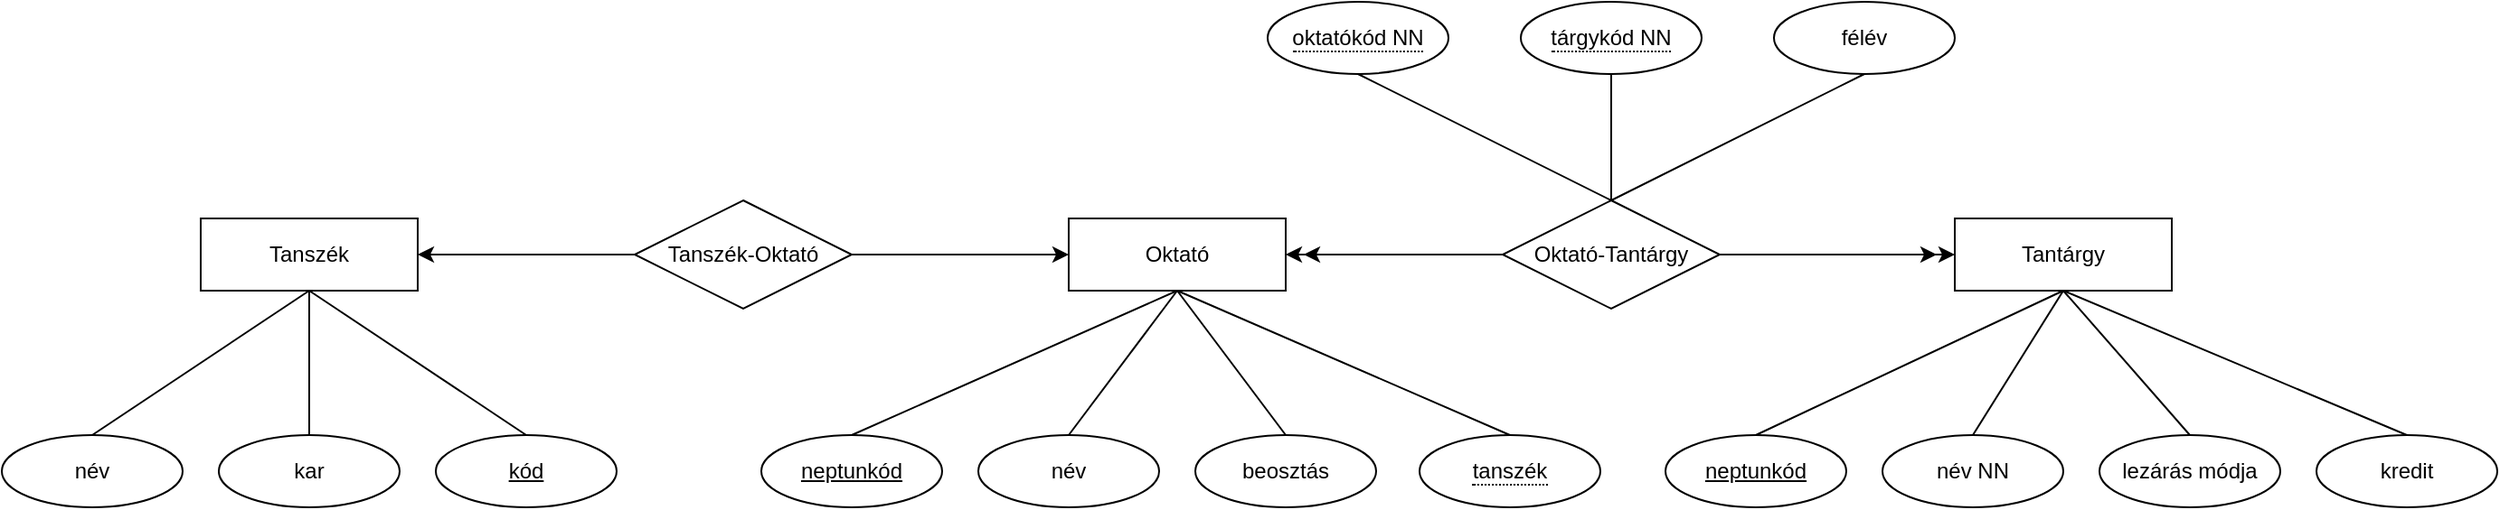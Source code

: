 <mxfile version="20.4.0" type="device"><diagram id="D5wStRDnoDAFieCCTo7d" name="1 oldal"><mxGraphModel dx="2249" dy="794" grid="1" gridSize="10" guides="1" tooltips="1" connect="1" arrows="1" fold="1" page="1" pageScale="1" pageWidth="827" pageHeight="1169" math="0" shadow="0"><root><mxCell id="0"/><mxCell id="1" parent="0"/><mxCell id="3o0It8nHzMqwjDZ6ghXP-1" value="Tanszék" style="whiteSpace=wrap;html=1;align=center;" vertex="1" parent="1"><mxGeometry x="-360" y="440" width="120" height="40" as="geometry"/></mxCell><mxCell id="3o0It8nHzMqwjDZ6ghXP-2" value="Oktató" style="whiteSpace=wrap;html=1;align=center;" vertex="1" parent="1"><mxGeometry x="120" y="440" width="120" height="40" as="geometry"/></mxCell><mxCell id="3o0It8nHzMqwjDZ6ghXP-3" value="Tantárgy" style="whiteSpace=wrap;html=1;align=center;" vertex="1" parent="1"><mxGeometry x="610" y="440" width="120" height="40" as="geometry"/></mxCell><mxCell id="3o0It8nHzMqwjDZ6ghXP-4" value="név" style="ellipse;whiteSpace=wrap;html=1;align=center;" vertex="1" parent="1"><mxGeometry x="-470" y="560" width="100" height="40" as="geometry"/></mxCell><mxCell id="3o0It8nHzMqwjDZ6ghXP-5" value="kar" style="ellipse;whiteSpace=wrap;html=1;align=center;" vertex="1" parent="1"><mxGeometry x="-350" y="560" width="100" height="40" as="geometry"/></mxCell><mxCell id="3o0It8nHzMqwjDZ6ghXP-6" value="kód" style="ellipse;whiteSpace=wrap;html=1;align=center;fontStyle=4;" vertex="1" parent="1"><mxGeometry x="-230" y="560" width="100" height="40" as="geometry"/></mxCell><mxCell id="3o0It8nHzMqwjDZ6ghXP-7" value="" style="endArrow=none;html=1;rounded=0;entryX=0.5;entryY=1;entryDx=0;entryDy=0;exitX=0.5;exitY=0;exitDx=0;exitDy=0;" edge="1" parent="1" source="3o0It8nHzMqwjDZ6ghXP-4" target="3o0It8nHzMqwjDZ6ghXP-1"><mxGeometry width="50" height="50" relative="1" as="geometry"><mxPoint x="390" y="430" as="sourcePoint"/><mxPoint x="440" y="380" as="targetPoint"/></mxGeometry></mxCell><mxCell id="3o0It8nHzMqwjDZ6ghXP-8" value="" style="endArrow=none;html=1;rounded=0;exitX=0.5;exitY=1;exitDx=0;exitDy=0;entryX=0.5;entryY=0;entryDx=0;entryDy=0;" edge="1" parent="1" source="3o0It8nHzMqwjDZ6ghXP-1" target="3o0It8nHzMqwjDZ6ghXP-5"><mxGeometry width="50" height="50" relative="1" as="geometry"><mxPoint x="390" y="430" as="sourcePoint"/><mxPoint x="440" y="380" as="targetPoint"/></mxGeometry></mxCell><mxCell id="3o0It8nHzMqwjDZ6ghXP-9" value="" style="endArrow=none;html=1;rounded=0;entryX=0.5;entryY=0;entryDx=0;entryDy=0;exitX=0.5;exitY=1;exitDx=0;exitDy=0;" edge="1" parent="1" source="3o0It8nHzMqwjDZ6ghXP-1" target="3o0It8nHzMqwjDZ6ghXP-6"><mxGeometry width="50" height="50" relative="1" as="geometry"><mxPoint x="390" y="430" as="sourcePoint"/><mxPoint x="440" y="380" as="targetPoint"/></mxGeometry></mxCell><mxCell id="3o0It8nHzMqwjDZ6ghXP-10" value="neptunkód" style="ellipse;whiteSpace=wrap;html=1;align=center;fontStyle=4;" vertex="1" parent="1"><mxGeometry x="-50" y="560" width="100" height="40" as="geometry"/></mxCell><mxCell id="3o0It8nHzMqwjDZ6ghXP-11" value="név" style="ellipse;whiteSpace=wrap;html=1;align=center;" vertex="1" parent="1"><mxGeometry x="70" y="560" width="100" height="40" as="geometry"/></mxCell><mxCell id="3o0It8nHzMqwjDZ6ghXP-12" value="beosztás" style="ellipse;whiteSpace=wrap;html=1;align=center;" vertex="1" parent="1"><mxGeometry x="190" y="560" width="100" height="40" as="geometry"/></mxCell><mxCell id="3o0It8nHzMqwjDZ6ghXP-13" value="&lt;span style=&quot;border-bottom: 1px dotted&quot;&gt;tanszék&lt;br&gt;&lt;/span&gt;" style="ellipse;whiteSpace=wrap;html=1;align=center;" vertex="1" parent="1"><mxGeometry x="314" y="560" width="100" height="40" as="geometry"/></mxCell><mxCell id="3o0It8nHzMqwjDZ6ghXP-14" value="" style="endArrow=none;html=1;rounded=0;entryX=0.5;entryY=1;entryDx=0;entryDy=0;exitX=0.5;exitY=0;exitDx=0;exitDy=0;" edge="1" parent="1" source="3o0It8nHzMqwjDZ6ghXP-10" target="3o0It8nHzMqwjDZ6ghXP-2"><mxGeometry width="50" height="50" relative="1" as="geometry"><mxPoint x="390" y="430" as="sourcePoint"/><mxPoint x="440" y="380" as="targetPoint"/></mxGeometry></mxCell><mxCell id="3o0It8nHzMqwjDZ6ghXP-15" value="" style="endArrow=none;html=1;rounded=0;entryX=0.5;entryY=1;entryDx=0;entryDy=0;exitX=0.5;exitY=0;exitDx=0;exitDy=0;" edge="1" parent="1" source="3o0It8nHzMqwjDZ6ghXP-11" target="3o0It8nHzMqwjDZ6ghXP-2"><mxGeometry width="50" height="50" relative="1" as="geometry"><mxPoint x="390" y="430" as="sourcePoint"/><mxPoint x="440" y="380" as="targetPoint"/></mxGeometry></mxCell><mxCell id="3o0It8nHzMqwjDZ6ghXP-16" value="" style="endArrow=none;html=1;rounded=0;entryX=0.5;entryY=1;entryDx=0;entryDy=0;exitX=0.5;exitY=0;exitDx=0;exitDy=0;" edge="1" parent="1" source="3o0It8nHzMqwjDZ6ghXP-12" target="3o0It8nHzMqwjDZ6ghXP-2"><mxGeometry width="50" height="50" relative="1" as="geometry"><mxPoint x="390" y="430" as="sourcePoint"/><mxPoint x="440" y="380" as="targetPoint"/></mxGeometry></mxCell><mxCell id="3o0It8nHzMqwjDZ6ghXP-17" value="" style="endArrow=none;html=1;rounded=0;exitX=0.5;exitY=0;exitDx=0;exitDy=0;entryX=0.5;entryY=1;entryDx=0;entryDy=0;" edge="1" parent="1" source="3o0It8nHzMqwjDZ6ghXP-13" target="3o0It8nHzMqwjDZ6ghXP-2"><mxGeometry width="50" height="50" relative="1" as="geometry"><mxPoint x="390" y="430" as="sourcePoint"/><mxPoint x="560" y="290" as="targetPoint"/></mxGeometry></mxCell><mxCell id="3o0It8nHzMqwjDZ6ghXP-18" value="neptunkód" style="ellipse;whiteSpace=wrap;html=1;align=center;fontStyle=4;" vertex="1" parent="1"><mxGeometry x="450" y="560" width="100" height="40" as="geometry"/></mxCell><mxCell id="3o0It8nHzMqwjDZ6ghXP-19" value="név NN" style="ellipse;whiteSpace=wrap;html=1;align=center;" vertex="1" parent="1"><mxGeometry x="570" y="560" width="100" height="40" as="geometry"/></mxCell><mxCell id="3o0It8nHzMqwjDZ6ghXP-20" value="kredit" style="ellipse;whiteSpace=wrap;html=1;align=center;" vertex="1" parent="1"><mxGeometry x="810" y="560" width="100" height="40" as="geometry"/></mxCell><mxCell id="3o0It8nHzMqwjDZ6ghXP-21" value="lezárás módja" style="ellipse;whiteSpace=wrap;html=1;align=center;" vertex="1" parent="1"><mxGeometry x="690" y="560" width="100" height="40" as="geometry"/></mxCell><mxCell id="3o0It8nHzMqwjDZ6ghXP-22" value="" style="endArrow=none;html=1;rounded=0;entryX=0.5;entryY=1;entryDx=0;entryDy=0;exitX=0.5;exitY=0;exitDx=0;exitDy=0;" edge="1" parent="1" source="3o0It8nHzMqwjDZ6ghXP-18" target="3o0It8nHzMqwjDZ6ghXP-3"><mxGeometry width="50" height="50" relative="1" as="geometry"><mxPoint x="390" y="430" as="sourcePoint"/><mxPoint x="440" y="380" as="targetPoint"/></mxGeometry></mxCell><mxCell id="3o0It8nHzMqwjDZ6ghXP-23" value="" style="endArrow=none;html=1;rounded=0;exitX=0.5;exitY=1;exitDx=0;exitDy=0;entryX=0.5;entryY=0;entryDx=0;entryDy=0;" edge="1" parent="1" source="3o0It8nHzMqwjDZ6ghXP-3" target="3o0It8nHzMqwjDZ6ghXP-19"><mxGeometry width="50" height="50" relative="1" as="geometry"><mxPoint x="390" y="430" as="sourcePoint"/><mxPoint x="440" y="380" as="targetPoint"/></mxGeometry></mxCell><mxCell id="3o0It8nHzMqwjDZ6ghXP-24" value="" style="endArrow=none;html=1;rounded=0;exitX=0.5;exitY=1;exitDx=0;exitDy=0;entryX=0.5;entryY=0;entryDx=0;entryDy=0;" edge="1" parent="1" source="3o0It8nHzMqwjDZ6ghXP-3" target="3o0It8nHzMqwjDZ6ghXP-20"><mxGeometry width="50" height="50" relative="1" as="geometry"><mxPoint x="390" y="430" as="sourcePoint"/><mxPoint x="440" y="380" as="targetPoint"/></mxGeometry></mxCell><mxCell id="3o0It8nHzMqwjDZ6ghXP-25" value="" style="endArrow=none;html=1;rounded=0;exitX=0.5;exitY=1;exitDx=0;exitDy=0;entryX=0.5;entryY=0;entryDx=0;entryDy=0;" edge="1" parent="1" source="3o0It8nHzMqwjDZ6ghXP-3" target="3o0It8nHzMqwjDZ6ghXP-21"><mxGeometry width="50" height="50" relative="1" as="geometry"><mxPoint x="390" y="430" as="sourcePoint"/><mxPoint x="440" y="380" as="targetPoint"/></mxGeometry></mxCell><mxCell id="3o0It8nHzMqwjDZ6ghXP-26" value="Oktató-Tantárgy" style="shape=rhombus;perimeter=rhombusPerimeter;whiteSpace=wrap;html=1;align=center;" vertex="1" parent="1"><mxGeometry x="360" y="430" width="120" height="60" as="geometry"/></mxCell><mxCell id="3o0It8nHzMqwjDZ6ghXP-27" value="&lt;span style=&quot;border-bottom: 1px dotted&quot;&gt;oktatókód NN&lt;br&gt;&lt;/span&gt;" style="ellipse;whiteSpace=wrap;html=1;align=center;" vertex="1" parent="1"><mxGeometry x="230" y="320" width="100" height="40" as="geometry"/></mxCell><mxCell id="3o0It8nHzMqwjDZ6ghXP-28" value="&lt;span style=&quot;border-bottom: 1px dotted&quot;&gt;tárgykód NN&lt;br&gt;&lt;/span&gt;" style="ellipse;whiteSpace=wrap;html=1;align=center;" vertex="1" parent="1"><mxGeometry x="370" y="320" width="100" height="40" as="geometry"/></mxCell><mxCell id="3o0It8nHzMqwjDZ6ghXP-29" value="félév" style="ellipse;whiteSpace=wrap;html=1;align=center;" vertex="1" parent="1"><mxGeometry x="510" y="320" width="100" height="40" as="geometry"/></mxCell><mxCell id="3o0It8nHzMqwjDZ6ghXP-30" value="" style="endArrow=none;html=1;rounded=0;exitX=0.5;exitY=0;exitDx=0;exitDy=0;entryX=0.5;entryY=1;entryDx=0;entryDy=0;" edge="1" parent="1" source="3o0It8nHzMqwjDZ6ghXP-26" target="3o0It8nHzMqwjDZ6ghXP-28"><mxGeometry width="50" height="50" relative="1" as="geometry"><mxPoint x="640" y="430" as="sourcePoint"/><mxPoint x="690" y="380" as="targetPoint"/></mxGeometry></mxCell><mxCell id="3o0It8nHzMqwjDZ6ghXP-31" value="" style="endArrow=none;html=1;rounded=0;exitX=0.5;exitY=0;exitDx=0;exitDy=0;entryX=0.5;entryY=1;entryDx=0;entryDy=0;" edge="1" parent="1" source="3o0It8nHzMqwjDZ6ghXP-26" target="3o0It8nHzMqwjDZ6ghXP-29"><mxGeometry width="50" height="50" relative="1" as="geometry"><mxPoint x="640" y="430" as="sourcePoint"/><mxPoint x="690" y="380" as="targetPoint"/></mxGeometry></mxCell><mxCell id="3o0It8nHzMqwjDZ6ghXP-32" value="" style="endArrow=none;html=1;rounded=0;exitX=0.5;exitY=0;exitDx=0;exitDy=0;entryX=0.5;entryY=1;entryDx=0;entryDy=0;" edge="1" parent="1" source="3o0It8nHzMqwjDZ6ghXP-26" target="3o0It8nHzMqwjDZ6ghXP-27"><mxGeometry width="50" height="50" relative="1" as="geometry"><mxPoint x="640" y="430" as="sourcePoint"/><mxPoint x="690" y="380" as="targetPoint"/></mxGeometry></mxCell><mxCell id="3o0It8nHzMqwjDZ6ghXP-33" value="" style="endArrow=classic;html=1;rounded=0;exitX=1;exitY=0.5;exitDx=0;exitDy=0;entryX=0;entryY=0.5;entryDx=0;entryDy=0;" edge="1" parent="1" source="3o0It8nHzMqwjDZ6ghXP-26" target="3o0It8nHzMqwjDZ6ghXP-3"><mxGeometry width="50" height="50" relative="1" as="geometry"><mxPoint x="380" y="430" as="sourcePoint"/><mxPoint x="430" y="380" as="targetPoint"/></mxGeometry></mxCell><mxCell id="3o0It8nHzMqwjDZ6ghXP-34" value="" style="endArrow=classic;html=1;rounded=0;exitX=1;exitY=0.5;exitDx=0;exitDy=0;" edge="1" parent="1" source="3o0It8nHzMqwjDZ6ghXP-26"><mxGeometry width="50" height="50" relative="1" as="geometry"><mxPoint x="380" y="430" as="sourcePoint"/><mxPoint x="600" y="460" as="targetPoint"/></mxGeometry></mxCell><mxCell id="3o0It8nHzMqwjDZ6ghXP-35" value="" style="endArrow=classic;html=1;rounded=0;exitX=0;exitY=0.5;exitDx=0;exitDy=0;entryX=1;entryY=0.5;entryDx=0;entryDy=0;" edge="1" parent="1" source="3o0It8nHzMqwjDZ6ghXP-26" target="3o0It8nHzMqwjDZ6ghXP-2"><mxGeometry width="50" height="50" relative="1" as="geometry"><mxPoint x="380" y="430" as="sourcePoint"/><mxPoint x="430" y="380" as="targetPoint"/></mxGeometry></mxCell><mxCell id="3o0It8nHzMqwjDZ6ghXP-36" value="" style="endArrow=classic;html=1;rounded=0;" edge="1" parent="1"><mxGeometry width="50" height="50" relative="1" as="geometry"><mxPoint x="360" y="460" as="sourcePoint"/><mxPoint x="250" y="460" as="targetPoint"/></mxGeometry></mxCell><mxCell id="3o0It8nHzMqwjDZ6ghXP-37" value="Tanszék-Oktató" style="shape=rhombus;perimeter=rhombusPerimeter;whiteSpace=wrap;html=1;align=center;" vertex="1" parent="1"><mxGeometry x="-120" y="430" width="120" height="60" as="geometry"/></mxCell><mxCell id="3o0It8nHzMqwjDZ6ghXP-38" value="" style="endArrow=classic;html=1;rounded=0;exitX=1;exitY=0.5;exitDx=0;exitDy=0;entryX=0;entryY=0.5;entryDx=0;entryDy=0;" edge="1" parent="1" source="3o0It8nHzMqwjDZ6ghXP-37" target="3o0It8nHzMqwjDZ6ghXP-2"><mxGeometry width="50" height="50" relative="1" as="geometry"><mxPoint x="60" y="430" as="sourcePoint"/><mxPoint x="110" y="380" as="targetPoint"/></mxGeometry></mxCell><mxCell id="3o0It8nHzMqwjDZ6ghXP-39" value="" style="endArrow=classic;html=1;rounded=0;exitX=0;exitY=0.5;exitDx=0;exitDy=0;entryX=1;entryY=0.5;entryDx=0;entryDy=0;" edge="1" parent="1" source="3o0It8nHzMqwjDZ6ghXP-37" target="3o0It8nHzMqwjDZ6ghXP-1"><mxGeometry width="50" height="50" relative="1" as="geometry"><mxPoint x="60" y="430" as="sourcePoint"/><mxPoint x="110" y="380" as="targetPoint"/></mxGeometry></mxCell></root></mxGraphModel></diagram></mxfile>